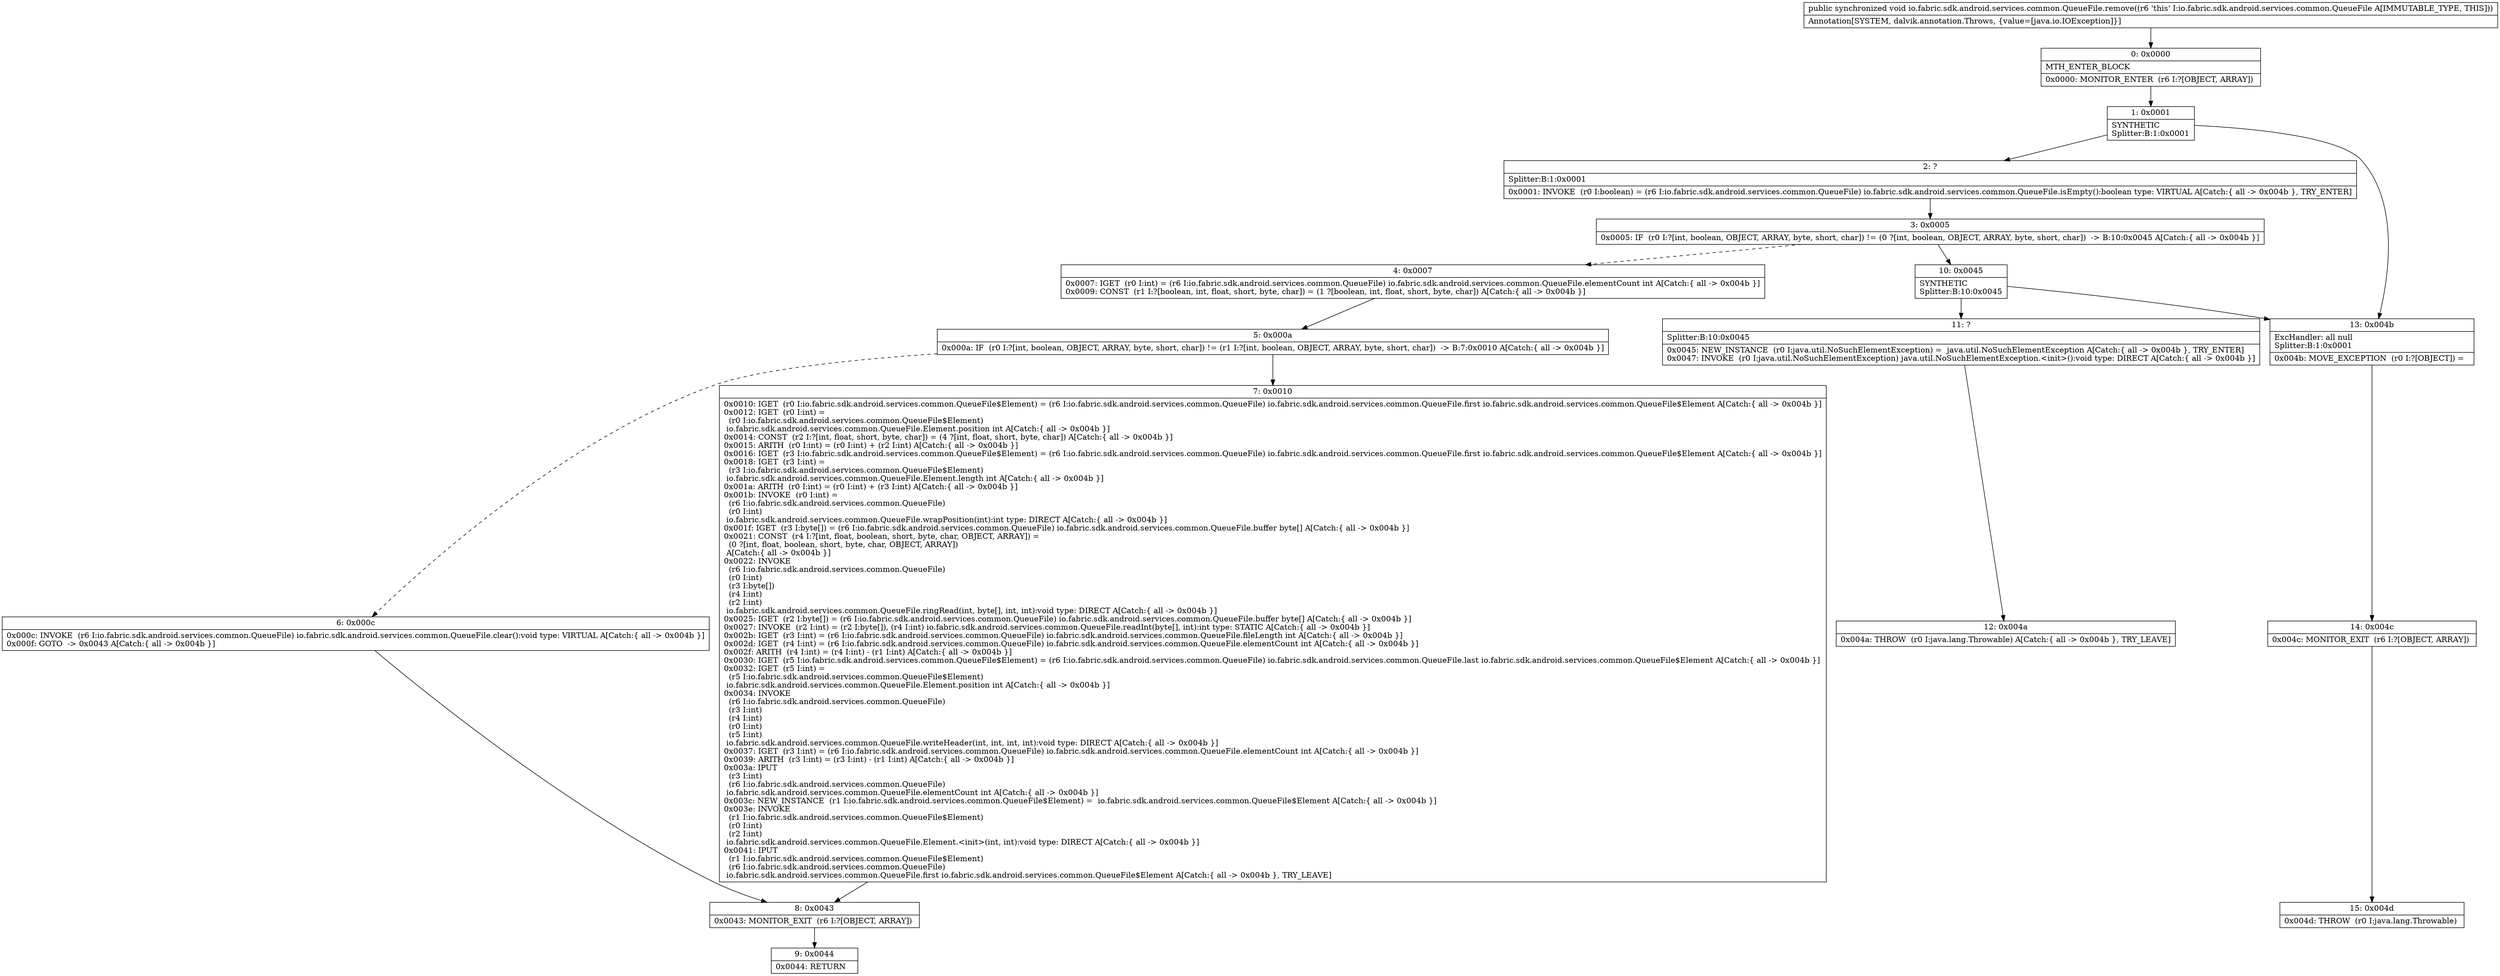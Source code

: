 digraph "CFG forio.fabric.sdk.android.services.common.QueueFile.remove()V" {
Node_0 [shape=record,label="{0\:\ 0x0000|MTH_ENTER_BLOCK\l|0x0000: MONITOR_ENTER  (r6 I:?[OBJECT, ARRAY]) \l}"];
Node_1 [shape=record,label="{1\:\ 0x0001|SYNTHETIC\lSplitter:B:1:0x0001\l}"];
Node_2 [shape=record,label="{2\:\ ?|Splitter:B:1:0x0001\l|0x0001: INVOKE  (r0 I:boolean) = (r6 I:io.fabric.sdk.android.services.common.QueueFile) io.fabric.sdk.android.services.common.QueueFile.isEmpty():boolean type: VIRTUAL A[Catch:\{ all \-\> 0x004b \}, TRY_ENTER]\l}"];
Node_3 [shape=record,label="{3\:\ 0x0005|0x0005: IF  (r0 I:?[int, boolean, OBJECT, ARRAY, byte, short, char]) != (0 ?[int, boolean, OBJECT, ARRAY, byte, short, char])  \-\> B:10:0x0045 A[Catch:\{ all \-\> 0x004b \}]\l}"];
Node_4 [shape=record,label="{4\:\ 0x0007|0x0007: IGET  (r0 I:int) = (r6 I:io.fabric.sdk.android.services.common.QueueFile) io.fabric.sdk.android.services.common.QueueFile.elementCount int A[Catch:\{ all \-\> 0x004b \}]\l0x0009: CONST  (r1 I:?[boolean, int, float, short, byte, char]) = (1 ?[boolean, int, float, short, byte, char]) A[Catch:\{ all \-\> 0x004b \}]\l}"];
Node_5 [shape=record,label="{5\:\ 0x000a|0x000a: IF  (r0 I:?[int, boolean, OBJECT, ARRAY, byte, short, char]) != (r1 I:?[int, boolean, OBJECT, ARRAY, byte, short, char])  \-\> B:7:0x0010 A[Catch:\{ all \-\> 0x004b \}]\l}"];
Node_6 [shape=record,label="{6\:\ 0x000c|0x000c: INVOKE  (r6 I:io.fabric.sdk.android.services.common.QueueFile) io.fabric.sdk.android.services.common.QueueFile.clear():void type: VIRTUAL A[Catch:\{ all \-\> 0x004b \}]\l0x000f: GOTO  \-\> 0x0043 A[Catch:\{ all \-\> 0x004b \}]\l}"];
Node_7 [shape=record,label="{7\:\ 0x0010|0x0010: IGET  (r0 I:io.fabric.sdk.android.services.common.QueueFile$Element) = (r6 I:io.fabric.sdk.android.services.common.QueueFile) io.fabric.sdk.android.services.common.QueueFile.first io.fabric.sdk.android.services.common.QueueFile$Element A[Catch:\{ all \-\> 0x004b \}]\l0x0012: IGET  (r0 I:int) = \l  (r0 I:io.fabric.sdk.android.services.common.QueueFile$Element)\l io.fabric.sdk.android.services.common.QueueFile.Element.position int A[Catch:\{ all \-\> 0x004b \}]\l0x0014: CONST  (r2 I:?[int, float, short, byte, char]) = (4 ?[int, float, short, byte, char]) A[Catch:\{ all \-\> 0x004b \}]\l0x0015: ARITH  (r0 I:int) = (r0 I:int) + (r2 I:int) A[Catch:\{ all \-\> 0x004b \}]\l0x0016: IGET  (r3 I:io.fabric.sdk.android.services.common.QueueFile$Element) = (r6 I:io.fabric.sdk.android.services.common.QueueFile) io.fabric.sdk.android.services.common.QueueFile.first io.fabric.sdk.android.services.common.QueueFile$Element A[Catch:\{ all \-\> 0x004b \}]\l0x0018: IGET  (r3 I:int) = \l  (r3 I:io.fabric.sdk.android.services.common.QueueFile$Element)\l io.fabric.sdk.android.services.common.QueueFile.Element.length int A[Catch:\{ all \-\> 0x004b \}]\l0x001a: ARITH  (r0 I:int) = (r0 I:int) + (r3 I:int) A[Catch:\{ all \-\> 0x004b \}]\l0x001b: INVOKE  (r0 I:int) = \l  (r6 I:io.fabric.sdk.android.services.common.QueueFile)\l  (r0 I:int)\l io.fabric.sdk.android.services.common.QueueFile.wrapPosition(int):int type: DIRECT A[Catch:\{ all \-\> 0x004b \}]\l0x001f: IGET  (r3 I:byte[]) = (r6 I:io.fabric.sdk.android.services.common.QueueFile) io.fabric.sdk.android.services.common.QueueFile.buffer byte[] A[Catch:\{ all \-\> 0x004b \}]\l0x0021: CONST  (r4 I:?[int, float, boolean, short, byte, char, OBJECT, ARRAY]) = \l  (0 ?[int, float, boolean, short, byte, char, OBJECT, ARRAY])\l A[Catch:\{ all \-\> 0x004b \}]\l0x0022: INVOKE  \l  (r6 I:io.fabric.sdk.android.services.common.QueueFile)\l  (r0 I:int)\l  (r3 I:byte[])\l  (r4 I:int)\l  (r2 I:int)\l io.fabric.sdk.android.services.common.QueueFile.ringRead(int, byte[], int, int):void type: DIRECT A[Catch:\{ all \-\> 0x004b \}]\l0x0025: IGET  (r2 I:byte[]) = (r6 I:io.fabric.sdk.android.services.common.QueueFile) io.fabric.sdk.android.services.common.QueueFile.buffer byte[] A[Catch:\{ all \-\> 0x004b \}]\l0x0027: INVOKE  (r2 I:int) = (r2 I:byte[]), (r4 I:int) io.fabric.sdk.android.services.common.QueueFile.readInt(byte[], int):int type: STATIC A[Catch:\{ all \-\> 0x004b \}]\l0x002b: IGET  (r3 I:int) = (r6 I:io.fabric.sdk.android.services.common.QueueFile) io.fabric.sdk.android.services.common.QueueFile.fileLength int A[Catch:\{ all \-\> 0x004b \}]\l0x002d: IGET  (r4 I:int) = (r6 I:io.fabric.sdk.android.services.common.QueueFile) io.fabric.sdk.android.services.common.QueueFile.elementCount int A[Catch:\{ all \-\> 0x004b \}]\l0x002f: ARITH  (r4 I:int) = (r4 I:int) \- (r1 I:int) A[Catch:\{ all \-\> 0x004b \}]\l0x0030: IGET  (r5 I:io.fabric.sdk.android.services.common.QueueFile$Element) = (r6 I:io.fabric.sdk.android.services.common.QueueFile) io.fabric.sdk.android.services.common.QueueFile.last io.fabric.sdk.android.services.common.QueueFile$Element A[Catch:\{ all \-\> 0x004b \}]\l0x0032: IGET  (r5 I:int) = \l  (r5 I:io.fabric.sdk.android.services.common.QueueFile$Element)\l io.fabric.sdk.android.services.common.QueueFile.Element.position int A[Catch:\{ all \-\> 0x004b \}]\l0x0034: INVOKE  \l  (r6 I:io.fabric.sdk.android.services.common.QueueFile)\l  (r3 I:int)\l  (r4 I:int)\l  (r0 I:int)\l  (r5 I:int)\l io.fabric.sdk.android.services.common.QueueFile.writeHeader(int, int, int, int):void type: DIRECT A[Catch:\{ all \-\> 0x004b \}]\l0x0037: IGET  (r3 I:int) = (r6 I:io.fabric.sdk.android.services.common.QueueFile) io.fabric.sdk.android.services.common.QueueFile.elementCount int A[Catch:\{ all \-\> 0x004b \}]\l0x0039: ARITH  (r3 I:int) = (r3 I:int) \- (r1 I:int) A[Catch:\{ all \-\> 0x004b \}]\l0x003a: IPUT  \l  (r3 I:int)\l  (r6 I:io.fabric.sdk.android.services.common.QueueFile)\l io.fabric.sdk.android.services.common.QueueFile.elementCount int A[Catch:\{ all \-\> 0x004b \}]\l0x003c: NEW_INSTANCE  (r1 I:io.fabric.sdk.android.services.common.QueueFile$Element) =  io.fabric.sdk.android.services.common.QueueFile$Element A[Catch:\{ all \-\> 0x004b \}]\l0x003e: INVOKE  \l  (r1 I:io.fabric.sdk.android.services.common.QueueFile$Element)\l  (r0 I:int)\l  (r2 I:int)\l io.fabric.sdk.android.services.common.QueueFile.Element.\<init\>(int, int):void type: DIRECT A[Catch:\{ all \-\> 0x004b \}]\l0x0041: IPUT  \l  (r1 I:io.fabric.sdk.android.services.common.QueueFile$Element)\l  (r6 I:io.fabric.sdk.android.services.common.QueueFile)\l io.fabric.sdk.android.services.common.QueueFile.first io.fabric.sdk.android.services.common.QueueFile$Element A[Catch:\{ all \-\> 0x004b \}, TRY_LEAVE]\l}"];
Node_8 [shape=record,label="{8\:\ 0x0043|0x0043: MONITOR_EXIT  (r6 I:?[OBJECT, ARRAY]) \l}"];
Node_9 [shape=record,label="{9\:\ 0x0044|0x0044: RETURN   \l}"];
Node_10 [shape=record,label="{10\:\ 0x0045|SYNTHETIC\lSplitter:B:10:0x0045\l}"];
Node_11 [shape=record,label="{11\:\ ?|Splitter:B:10:0x0045\l|0x0045: NEW_INSTANCE  (r0 I:java.util.NoSuchElementException) =  java.util.NoSuchElementException A[Catch:\{ all \-\> 0x004b \}, TRY_ENTER]\l0x0047: INVOKE  (r0 I:java.util.NoSuchElementException) java.util.NoSuchElementException.\<init\>():void type: DIRECT A[Catch:\{ all \-\> 0x004b \}]\l}"];
Node_12 [shape=record,label="{12\:\ 0x004a|0x004a: THROW  (r0 I:java.lang.Throwable) A[Catch:\{ all \-\> 0x004b \}, TRY_LEAVE]\l}"];
Node_13 [shape=record,label="{13\:\ 0x004b|ExcHandler: all null\lSplitter:B:1:0x0001\l|0x004b: MOVE_EXCEPTION  (r0 I:?[OBJECT]) =  \l}"];
Node_14 [shape=record,label="{14\:\ 0x004c|0x004c: MONITOR_EXIT  (r6 I:?[OBJECT, ARRAY]) \l}"];
Node_15 [shape=record,label="{15\:\ 0x004d|0x004d: THROW  (r0 I:java.lang.Throwable) \l}"];
MethodNode[shape=record,label="{public synchronized void io.fabric.sdk.android.services.common.QueueFile.remove((r6 'this' I:io.fabric.sdk.android.services.common.QueueFile A[IMMUTABLE_TYPE, THIS]))  | Annotation[SYSTEM, dalvik.annotation.Throws, \{value=[java.io.IOException]\}]\l}"];
MethodNode -> Node_0;
Node_0 -> Node_1;
Node_1 -> Node_2;
Node_1 -> Node_13;
Node_2 -> Node_3;
Node_3 -> Node_4[style=dashed];
Node_3 -> Node_10;
Node_4 -> Node_5;
Node_5 -> Node_6[style=dashed];
Node_5 -> Node_7;
Node_6 -> Node_8;
Node_7 -> Node_8;
Node_8 -> Node_9;
Node_10 -> Node_11;
Node_10 -> Node_13;
Node_11 -> Node_12;
Node_13 -> Node_14;
Node_14 -> Node_15;
}

